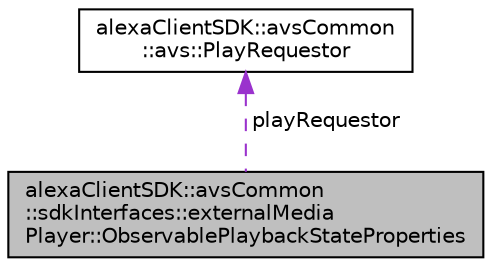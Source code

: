 digraph "alexaClientSDK::avsCommon::sdkInterfaces::externalMediaPlayer::ObservablePlaybackStateProperties"
{
  edge [fontname="Helvetica",fontsize="10",labelfontname="Helvetica",labelfontsize="10"];
  node [fontname="Helvetica",fontsize="10",shape=record];
  Node1 [label="alexaClientSDK::avsCommon\l::sdkInterfaces::externalMedia\lPlayer::ObservablePlaybackStateProperties",height=0.2,width=0.4,color="black", fillcolor="grey75", style="filled", fontcolor="black"];
  Node2 -> Node1 [dir="back",color="darkorchid3",fontsize="10",style="dashed",label=" playRequestor" ,fontname="Helvetica"];
  Node2 [label="alexaClientSDK::avsCommon\l::avs::PlayRequestor",height=0.2,width=0.4,color="black", fillcolor="white", style="filled",URL="$structalexa_client_s_d_k_1_1avs_common_1_1avs_1_1_play_requestor.html"];
}
